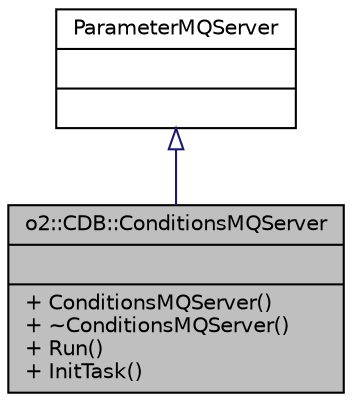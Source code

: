 digraph "o2::CDB::ConditionsMQServer"
{
 // INTERACTIVE_SVG=YES
  bgcolor="transparent";
  edge [fontname="Helvetica",fontsize="10",labelfontname="Helvetica",labelfontsize="10"];
  node [fontname="Helvetica",fontsize="10",shape=record];
  Node1 [label="{o2::CDB::ConditionsMQServer\n||+ ConditionsMQServer()\l+ ~ConditionsMQServer()\l+ Run()\l+ InitTask()\l}",height=0.2,width=0.4,color="black", fillcolor="grey75", style="filled" fontcolor="black"];
  Node2 -> Node1 [dir="back",color="midnightblue",fontsize="10",style="solid",arrowtail="onormal",fontname="Helvetica"];
  Node2 [label="{ParameterMQServer\n||}",height=0.2,width=0.4,color="black",URL="$d5/d52/classParameterMQServer.html"];
}
